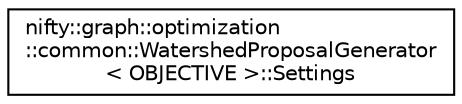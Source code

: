 digraph "Graphical Class Hierarchy"
{
  edge [fontname="Helvetica",fontsize="10",labelfontname="Helvetica",labelfontsize="10"];
  node [fontname="Helvetica",fontsize="10",shape=record];
  rankdir="LR";
  Node1 [label="nifty::graph::optimization\l::common::WatershedProposalGenerator\l\< OBJECTIVE \>::Settings",height=0.2,width=0.4,color="black", fillcolor="white", style="filled",URL="$structnifty_1_1graph_1_1optimization_1_1common_1_1WatershedProposalGenerator_1_1Settings.html"];
}
